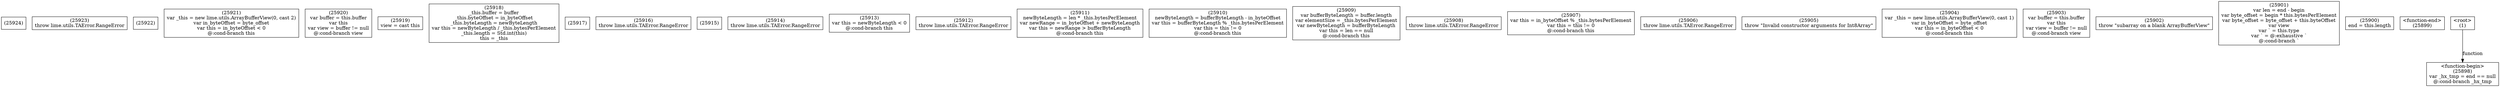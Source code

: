 digraph graphname {
n25924 [shape=box,label="(25924)"];
n25923 [shape=box,label="(25923)\nthrow lime.utils.TAError.RangeError"];
n25922 [shape=box,label="(25922)"];
n25921 [shape=box,label="(25921)\nvar _this = new lime.utils.ArrayBufferView(0, cast 2)\nvar in_byteOffset = byte_offset\nvar this = in_byteOffset < 0\n@:cond-branch this"];
n25920 [shape=box,label="(25920)\nvar buffer = this.buffer\nvar this\nvar view = buffer != null\n@:cond-branch view"];
n25919 [shape=box,label="(25919)\nview = cast this"];
n25918 [shape=box,label="(25918)\n_this.buffer = buffer\n_this.byteOffset = in_byteOffset\n_this.byteLength = newByteLength\nvar this = newByteLength / _this.bytesPerElement\n_this.length = Std.int(this)\nthis = _this"];
n25917 [shape=box,label="(25917)"];
n25916 [shape=box,label="(25916)\nthrow lime.utils.TAError.RangeError"];
n25915 [shape=box,label="(25915)"];
n25914 [shape=box,label="(25914)\nthrow lime.utils.TAError.RangeError"];
n25913 [shape=box,label="(25913)\nvar this = newByteLength < 0\n@:cond-branch this"];
n25912 [shape=box,label="(25912)\nthrow lime.utils.TAError.RangeError"];
n25911 [shape=box,label="(25911)\nnewByteLength = len * _this.bytesPerElement\nvar newRange = in_byteOffset + newByteLength\nvar this = newRange > bufferByteLength\n@:cond-branch this"];
n25910 [shape=box,label="(25910)\nnewByteLength = bufferByteLength - in_byteOffset\nvar this = bufferByteLength % _this.bytesPerElement\nvar this = this != 0\n@:cond-branch this"];
n25909 [shape=box,label="(25909)\nvar bufferByteLength = buffer.length\nvar elementSize = _this.bytesPerElement\nvar newByteLength = bufferByteLength\nvar this = len == null\n@:cond-branch this"];
n25908 [shape=box,label="(25908)\nthrow lime.utils.TAError.RangeError"];
n25907 [shape=box,label="(25907)\nvar this = in_byteOffset % _this.bytesPerElement\nvar this = this != 0\n@:cond-branch this"];
n25906 [shape=box,label="(25906)\nthrow lime.utils.TAError.RangeError"];
n25905 [shape=box,label="(25905)\nthrow \"Invalid constructor arguments for Int8Array\""];
n25904 [shape=box,label="(25904)\nvar _this = new lime.utils.ArrayBufferView(0, cast 1)\nvar in_byteOffset = byte_offset\nvar this = in_byteOffset < 0\n@:cond-branch this"];
n25903 [shape=box,label="(25903)\nvar buffer = this.buffer\nvar this\nvar view = buffer != null\n@:cond-branch view"];
n25902 [shape=box,label="(25902)\nthrow \"subarray on a blank ArrayBufferView\""];
n25901 [shape=box,label="(25901)\nvar len = end - begin\nvar byte_offset = begin * this.bytesPerElement\nvar byte_offset = byte_offset + this.byteOffset\nvar view\nvar ` = this.type\nvar ` = @:exhaustive `\n@:cond-branch `"];
n25900 [shape=box,label="(25900)\nend = this.length"];
n25899 [shape=box,label="<function-end>
(25899)"];
n25898 [shape=box,label="<function-begin>
(25898)\nvar _hx_tmp = end == null\n@:cond-branch _hx_tmp"];
n1 [shape=box,label="<root>
(1)"];
n1 -> n25898[label="function"];
}
